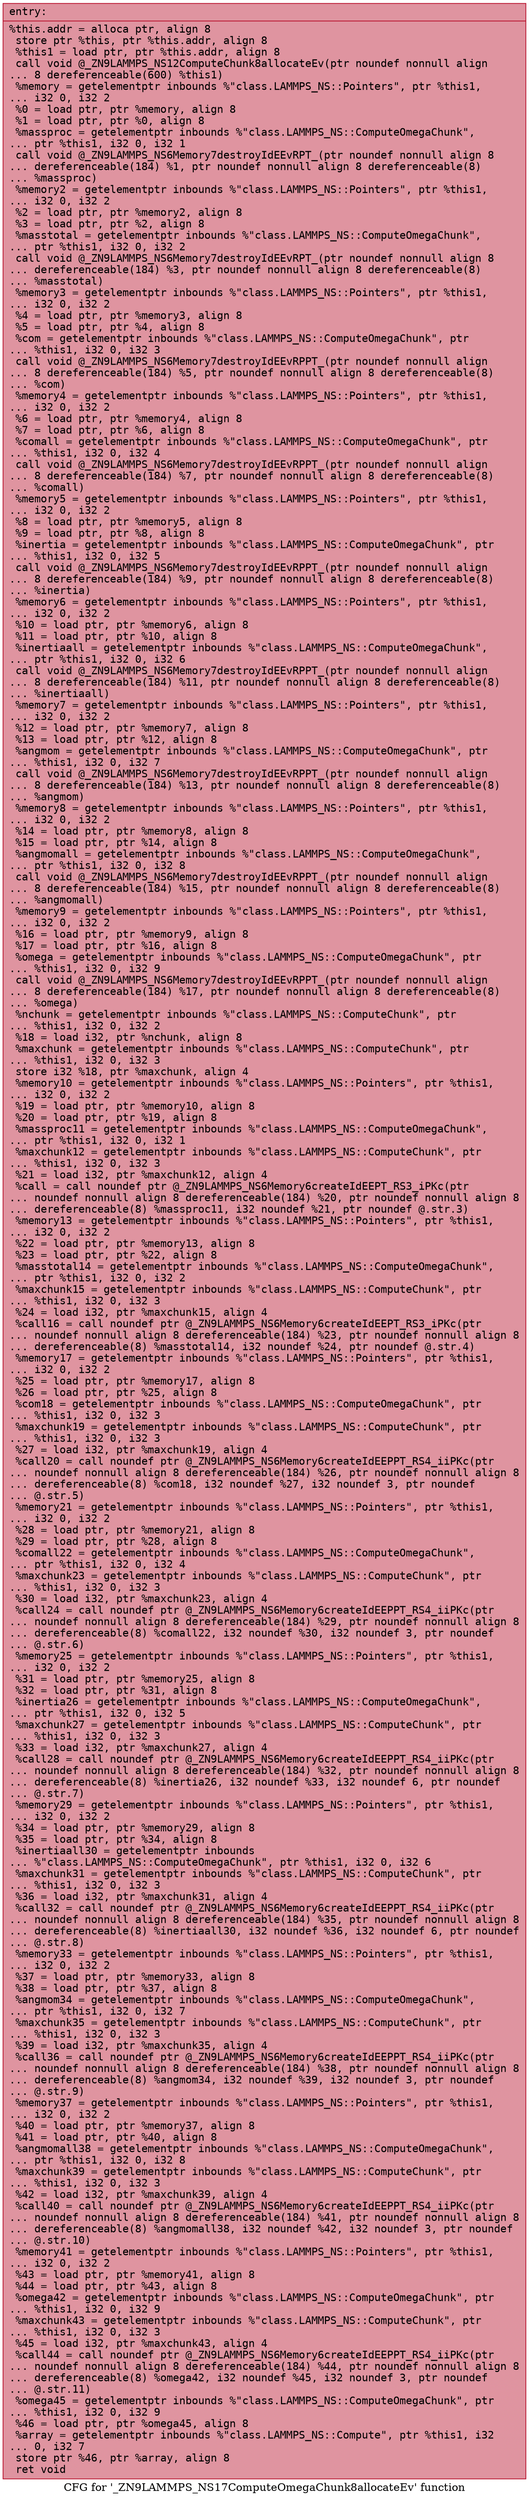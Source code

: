 digraph "CFG for '_ZN9LAMMPS_NS17ComputeOmegaChunk8allocateEv' function" {
	label="CFG for '_ZN9LAMMPS_NS17ComputeOmegaChunk8allocateEv' function";

	Node0x55ba4533a360 [shape=record,color="#b70d28ff", style=filled, fillcolor="#b70d2870" fontname="Courier",label="{entry:\l|  %this.addr = alloca ptr, align 8\l  store ptr %this, ptr %this.addr, align 8\l  %this1 = load ptr, ptr %this.addr, align 8\l  call void @_ZN9LAMMPS_NS12ComputeChunk8allocateEv(ptr noundef nonnull align\l... 8 dereferenceable(600) %this1)\l  %memory = getelementptr inbounds %\"class.LAMMPS_NS::Pointers\", ptr %this1,\l... i32 0, i32 2\l  %0 = load ptr, ptr %memory, align 8\l  %1 = load ptr, ptr %0, align 8\l  %massproc = getelementptr inbounds %\"class.LAMMPS_NS::ComputeOmegaChunk\",\l... ptr %this1, i32 0, i32 1\l  call void @_ZN9LAMMPS_NS6Memory7destroyIdEEvRPT_(ptr noundef nonnull align 8\l... dereferenceable(184) %1, ptr noundef nonnull align 8 dereferenceable(8)\l... %massproc)\l  %memory2 = getelementptr inbounds %\"class.LAMMPS_NS::Pointers\", ptr %this1,\l... i32 0, i32 2\l  %2 = load ptr, ptr %memory2, align 8\l  %3 = load ptr, ptr %2, align 8\l  %masstotal = getelementptr inbounds %\"class.LAMMPS_NS::ComputeOmegaChunk\",\l... ptr %this1, i32 0, i32 2\l  call void @_ZN9LAMMPS_NS6Memory7destroyIdEEvRPT_(ptr noundef nonnull align 8\l... dereferenceable(184) %3, ptr noundef nonnull align 8 dereferenceable(8)\l... %masstotal)\l  %memory3 = getelementptr inbounds %\"class.LAMMPS_NS::Pointers\", ptr %this1,\l... i32 0, i32 2\l  %4 = load ptr, ptr %memory3, align 8\l  %5 = load ptr, ptr %4, align 8\l  %com = getelementptr inbounds %\"class.LAMMPS_NS::ComputeOmegaChunk\", ptr\l... %this1, i32 0, i32 3\l  call void @_ZN9LAMMPS_NS6Memory7destroyIdEEvRPPT_(ptr noundef nonnull align\l... 8 dereferenceable(184) %5, ptr noundef nonnull align 8 dereferenceable(8)\l... %com)\l  %memory4 = getelementptr inbounds %\"class.LAMMPS_NS::Pointers\", ptr %this1,\l... i32 0, i32 2\l  %6 = load ptr, ptr %memory4, align 8\l  %7 = load ptr, ptr %6, align 8\l  %comall = getelementptr inbounds %\"class.LAMMPS_NS::ComputeOmegaChunk\", ptr\l... %this1, i32 0, i32 4\l  call void @_ZN9LAMMPS_NS6Memory7destroyIdEEvRPPT_(ptr noundef nonnull align\l... 8 dereferenceable(184) %7, ptr noundef nonnull align 8 dereferenceable(8)\l... %comall)\l  %memory5 = getelementptr inbounds %\"class.LAMMPS_NS::Pointers\", ptr %this1,\l... i32 0, i32 2\l  %8 = load ptr, ptr %memory5, align 8\l  %9 = load ptr, ptr %8, align 8\l  %inertia = getelementptr inbounds %\"class.LAMMPS_NS::ComputeOmegaChunk\", ptr\l... %this1, i32 0, i32 5\l  call void @_ZN9LAMMPS_NS6Memory7destroyIdEEvRPPT_(ptr noundef nonnull align\l... 8 dereferenceable(184) %9, ptr noundef nonnull align 8 dereferenceable(8)\l... %inertia)\l  %memory6 = getelementptr inbounds %\"class.LAMMPS_NS::Pointers\", ptr %this1,\l... i32 0, i32 2\l  %10 = load ptr, ptr %memory6, align 8\l  %11 = load ptr, ptr %10, align 8\l  %inertiaall = getelementptr inbounds %\"class.LAMMPS_NS::ComputeOmegaChunk\",\l... ptr %this1, i32 0, i32 6\l  call void @_ZN9LAMMPS_NS6Memory7destroyIdEEvRPPT_(ptr noundef nonnull align\l... 8 dereferenceable(184) %11, ptr noundef nonnull align 8 dereferenceable(8)\l... %inertiaall)\l  %memory7 = getelementptr inbounds %\"class.LAMMPS_NS::Pointers\", ptr %this1,\l... i32 0, i32 2\l  %12 = load ptr, ptr %memory7, align 8\l  %13 = load ptr, ptr %12, align 8\l  %angmom = getelementptr inbounds %\"class.LAMMPS_NS::ComputeOmegaChunk\", ptr\l... %this1, i32 0, i32 7\l  call void @_ZN9LAMMPS_NS6Memory7destroyIdEEvRPPT_(ptr noundef nonnull align\l... 8 dereferenceable(184) %13, ptr noundef nonnull align 8 dereferenceable(8)\l... %angmom)\l  %memory8 = getelementptr inbounds %\"class.LAMMPS_NS::Pointers\", ptr %this1,\l... i32 0, i32 2\l  %14 = load ptr, ptr %memory8, align 8\l  %15 = load ptr, ptr %14, align 8\l  %angmomall = getelementptr inbounds %\"class.LAMMPS_NS::ComputeOmegaChunk\",\l... ptr %this1, i32 0, i32 8\l  call void @_ZN9LAMMPS_NS6Memory7destroyIdEEvRPPT_(ptr noundef nonnull align\l... 8 dereferenceable(184) %15, ptr noundef nonnull align 8 dereferenceable(8)\l... %angmomall)\l  %memory9 = getelementptr inbounds %\"class.LAMMPS_NS::Pointers\", ptr %this1,\l... i32 0, i32 2\l  %16 = load ptr, ptr %memory9, align 8\l  %17 = load ptr, ptr %16, align 8\l  %omega = getelementptr inbounds %\"class.LAMMPS_NS::ComputeOmegaChunk\", ptr\l... %this1, i32 0, i32 9\l  call void @_ZN9LAMMPS_NS6Memory7destroyIdEEvRPPT_(ptr noundef nonnull align\l... 8 dereferenceable(184) %17, ptr noundef nonnull align 8 dereferenceable(8)\l... %omega)\l  %nchunk = getelementptr inbounds %\"class.LAMMPS_NS::ComputeChunk\", ptr\l... %this1, i32 0, i32 2\l  %18 = load i32, ptr %nchunk, align 8\l  %maxchunk = getelementptr inbounds %\"class.LAMMPS_NS::ComputeChunk\", ptr\l... %this1, i32 0, i32 3\l  store i32 %18, ptr %maxchunk, align 4\l  %memory10 = getelementptr inbounds %\"class.LAMMPS_NS::Pointers\", ptr %this1,\l... i32 0, i32 2\l  %19 = load ptr, ptr %memory10, align 8\l  %20 = load ptr, ptr %19, align 8\l  %massproc11 = getelementptr inbounds %\"class.LAMMPS_NS::ComputeOmegaChunk\",\l... ptr %this1, i32 0, i32 1\l  %maxchunk12 = getelementptr inbounds %\"class.LAMMPS_NS::ComputeChunk\", ptr\l... %this1, i32 0, i32 3\l  %21 = load i32, ptr %maxchunk12, align 4\l  %call = call noundef ptr @_ZN9LAMMPS_NS6Memory6createIdEEPT_RS3_iPKc(ptr\l... noundef nonnull align 8 dereferenceable(184) %20, ptr noundef nonnull align 8\l... dereferenceable(8) %massproc11, i32 noundef %21, ptr noundef @.str.3)\l  %memory13 = getelementptr inbounds %\"class.LAMMPS_NS::Pointers\", ptr %this1,\l... i32 0, i32 2\l  %22 = load ptr, ptr %memory13, align 8\l  %23 = load ptr, ptr %22, align 8\l  %masstotal14 = getelementptr inbounds %\"class.LAMMPS_NS::ComputeOmegaChunk\",\l... ptr %this1, i32 0, i32 2\l  %maxchunk15 = getelementptr inbounds %\"class.LAMMPS_NS::ComputeChunk\", ptr\l... %this1, i32 0, i32 3\l  %24 = load i32, ptr %maxchunk15, align 4\l  %call16 = call noundef ptr @_ZN9LAMMPS_NS6Memory6createIdEEPT_RS3_iPKc(ptr\l... noundef nonnull align 8 dereferenceable(184) %23, ptr noundef nonnull align 8\l... dereferenceable(8) %masstotal14, i32 noundef %24, ptr noundef @.str.4)\l  %memory17 = getelementptr inbounds %\"class.LAMMPS_NS::Pointers\", ptr %this1,\l... i32 0, i32 2\l  %25 = load ptr, ptr %memory17, align 8\l  %26 = load ptr, ptr %25, align 8\l  %com18 = getelementptr inbounds %\"class.LAMMPS_NS::ComputeOmegaChunk\", ptr\l... %this1, i32 0, i32 3\l  %maxchunk19 = getelementptr inbounds %\"class.LAMMPS_NS::ComputeChunk\", ptr\l... %this1, i32 0, i32 3\l  %27 = load i32, ptr %maxchunk19, align 4\l  %call20 = call noundef ptr @_ZN9LAMMPS_NS6Memory6createIdEEPPT_RS4_iiPKc(ptr\l... noundef nonnull align 8 dereferenceable(184) %26, ptr noundef nonnull align 8\l... dereferenceable(8) %com18, i32 noundef %27, i32 noundef 3, ptr noundef\l... @.str.5)\l  %memory21 = getelementptr inbounds %\"class.LAMMPS_NS::Pointers\", ptr %this1,\l... i32 0, i32 2\l  %28 = load ptr, ptr %memory21, align 8\l  %29 = load ptr, ptr %28, align 8\l  %comall22 = getelementptr inbounds %\"class.LAMMPS_NS::ComputeOmegaChunk\",\l... ptr %this1, i32 0, i32 4\l  %maxchunk23 = getelementptr inbounds %\"class.LAMMPS_NS::ComputeChunk\", ptr\l... %this1, i32 0, i32 3\l  %30 = load i32, ptr %maxchunk23, align 4\l  %call24 = call noundef ptr @_ZN9LAMMPS_NS6Memory6createIdEEPPT_RS4_iiPKc(ptr\l... noundef nonnull align 8 dereferenceable(184) %29, ptr noundef nonnull align 8\l... dereferenceable(8) %comall22, i32 noundef %30, i32 noundef 3, ptr noundef\l... @.str.6)\l  %memory25 = getelementptr inbounds %\"class.LAMMPS_NS::Pointers\", ptr %this1,\l... i32 0, i32 2\l  %31 = load ptr, ptr %memory25, align 8\l  %32 = load ptr, ptr %31, align 8\l  %inertia26 = getelementptr inbounds %\"class.LAMMPS_NS::ComputeOmegaChunk\",\l... ptr %this1, i32 0, i32 5\l  %maxchunk27 = getelementptr inbounds %\"class.LAMMPS_NS::ComputeChunk\", ptr\l... %this1, i32 0, i32 3\l  %33 = load i32, ptr %maxchunk27, align 4\l  %call28 = call noundef ptr @_ZN9LAMMPS_NS6Memory6createIdEEPPT_RS4_iiPKc(ptr\l... noundef nonnull align 8 dereferenceable(184) %32, ptr noundef nonnull align 8\l... dereferenceable(8) %inertia26, i32 noundef %33, i32 noundef 6, ptr noundef\l... @.str.7)\l  %memory29 = getelementptr inbounds %\"class.LAMMPS_NS::Pointers\", ptr %this1,\l... i32 0, i32 2\l  %34 = load ptr, ptr %memory29, align 8\l  %35 = load ptr, ptr %34, align 8\l  %inertiaall30 = getelementptr inbounds\l... %\"class.LAMMPS_NS::ComputeOmegaChunk\", ptr %this1, i32 0, i32 6\l  %maxchunk31 = getelementptr inbounds %\"class.LAMMPS_NS::ComputeChunk\", ptr\l... %this1, i32 0, i32 3\l  %36 = load i32, ptr %maxchunk31, align 4\l  %call32 = call noundef ptr @_ZN9LAMMPS_NS6Memory6createIdEEPPT_RS4_iiPKc(ptr\l... noundef nonnull align 8 dereferenceable(184) %35, ptr noundef nonnull align 8\l... dereferenceable(8) %inertiaall30, i32 noundef %36, i32 noundef 6, ptr noundef\l... @.str.8)\l  %memory33 = getelementptr inbounds %\"class.LAMMPS_NS::Pointers\", ptr %this1,\l... i32 0, i32 2\l  %37 = load ptr, ptr %memory33, align 8\l  %38 = load ptr, ptr %37, align 8\l  %angmom34 = getelementptr inbounds %\"class.LAMMPS_NS::ComputeOmegaChunk\",\l... ptr %this1, i32 0, i32 7\l  %maxchunk35 = getelementptr inbounds %\"class.LAMMPS_NS::ComputeChunk\", ptr\l... %this1, i32 0, i32 3\l  %39 = load i32, ptr %maxchunk35, align 4\l  %call36 = call noundef ptr @_ZN9LAMMPS_NS6Memory6createIdEEPPT_RS4_iiPKc(ptr\l... noundef nonnull align 8 dereferenceable(184) %38, ptr noundef nonnull align 8\l... dereferenceable(8) %angmom34, i32 noundef %39, i32 noundef 3, ptr noundef\l... @.str.9)\l  %memory37 = getelementptr inbounds %\"class.LAMMPS_NS::Pointers\", ptr %this1,\l... i32 0, i32 2\l  %40 = load ptr, ptr %memory37, align 8\l  %41 = load ptr, ptr %40, align 8\l  %angmomall38 = getelementptr inbounds %\"class.LAMMPS_NS::ComputeOmegaChunk\",\l... ptr %this1, i32 0, i32 8\l  %maxchunk39 = getelementptr inbounds %\"class.LAMMPS_NS::ComputeChunk\", ptr\l... %this1, i32 0, i32 3\l  %42 = load i32, ptr %maxchunk39, align 4\l  %call40 = call noundef ptr @_ZN9LAMMPS_NS6Memory6createIdEEPPT_RS4_iiPKc(ptr\l... noundef nonnull align 8 dereferenceable(184) %41, ptr noundef nonnull align 8\l... dereferenceable(8) %angmomall38, i32 noundef %42, i32 noundef 3, ptr noundef\l... @.str.10)\l  %memory41 = getelementptr inbounds %\"class.LAMMPS_NS::Pointers\", ptr %this1,\l... i32 0, i32 2\l  %43 = load ptr, ptr %memory41, align 8\l  %44 = load ptr, ptr %43, align 8\l  %omega42 = getelementptr inbounds %\"class.LAMMPS_NS::ComputeOmegaChunk\", ptr\l... %this1, i32 0, i32 9\l  %maxchunk43 = getelementptr inbounds %\"class.LAMMPS_NS::ComputeChunk\", ptr\l... %this1, i32 0, i32 3\l  %45 = load i32, ptr %maxchunk43, align 4\l  %call44 = call noundef ptr @_ZN9LAMMPS_NS6Memory6createIdEEPPT_RS4_iiPKc(ptr\l... noundef nonnull align 8 dereferenceable(184) %44, ptr noundef nonnull align 8\l... dereferenceable(8) %omega42, i32 noundef %45, i32 noundef 3, ptr noundef\l... @.str.11)\l  %omega45 = getelementptr inbounds %\"class.LAMMPS_NS::ComputeOmegaChunk\", ptr\l... %this1, i32 0, i32 9\l  %46 = load ptr, ptr %omega45, align 8\l  %array = getelementptr inbounds %\"class.LAMMPS_NS::Compute\", ptr %this1, i32\l... 0, i32 7\l  store ptr %46, ptr %array, align 8\l  ret void\l}"];
}
